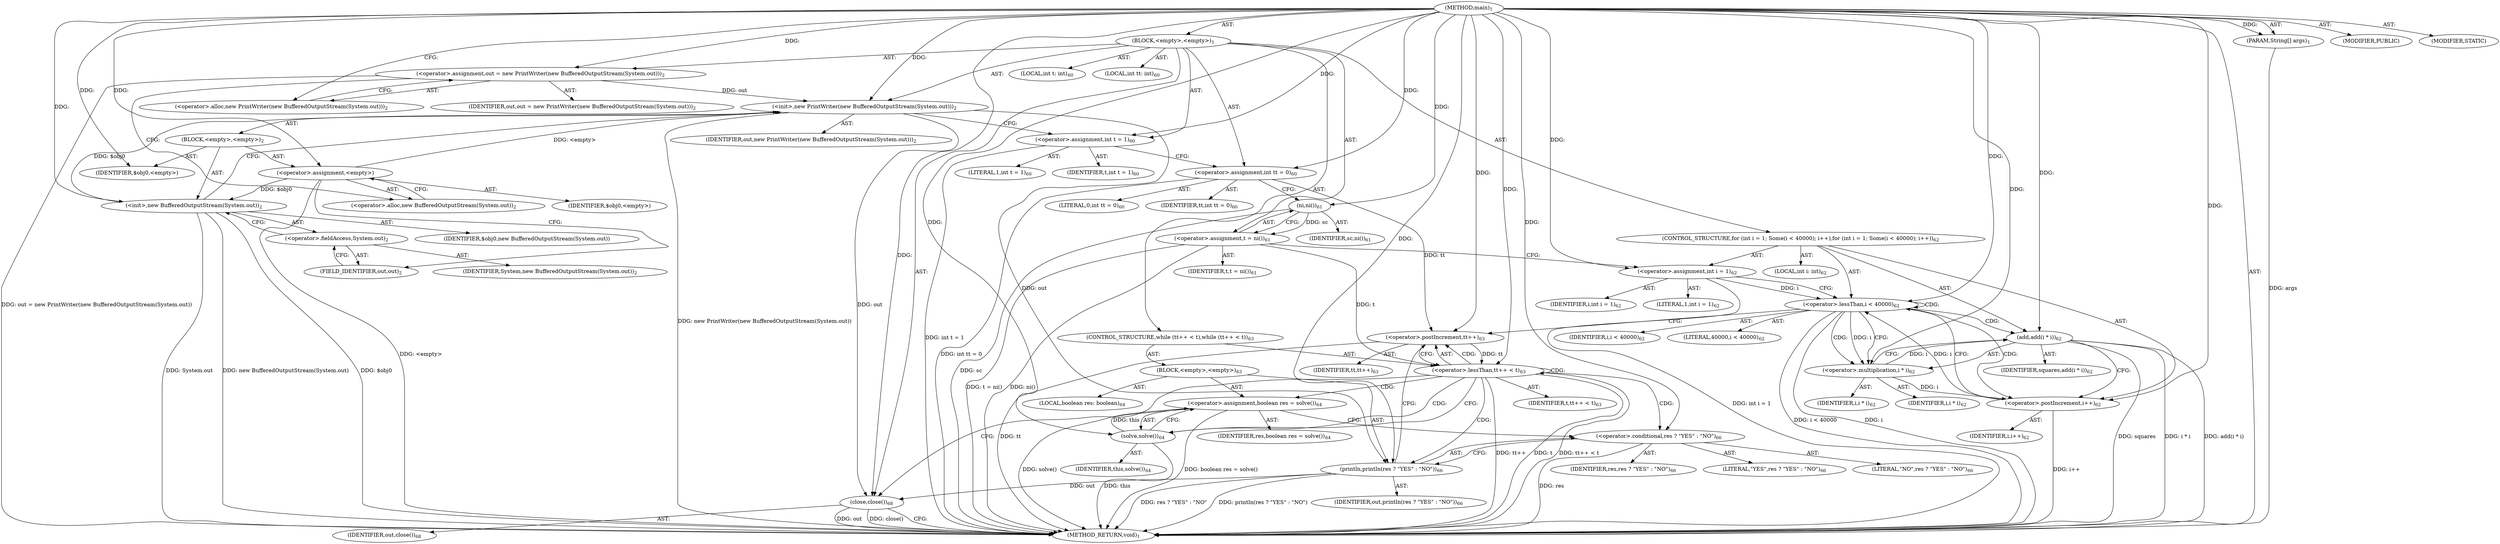 digraph "main" {  
"17" [label = <(METHOD,main)<SUB>1</SUB>> ]
"18" [label = <(PARAM,String[] args)<SUB>1</SUB>> ]
"19" [label = <(BLOCK,&lt;empty&gt;,&lt;empty&gt;)<SUB>1</SUB>> ]
"20" [label = <(&lt;operator&gt;.assignment,out = new PrintWriter(new BufferedOutputStream(System.out)))<SUB>2</SUB>> ]
"21" [label = <(IDENTIFIER,out,out = new PrintWriter(new BufferedOutputStream(System.out)))<SUB>2</SUB>> ]
"22" [label = <(&lt;operator&gt;.alloc,new PrintWriter(new BufferedOutputStream(System.out)))<SUB>2</SUB>> ]
"23" [label = <(&lt;init&gt;,new PrintWriter(new BufferedOutputStream(System.out)))<SUB>2</SUB>> ]
"24" [label = <(IDENTIFIER,out,new PrintWriter(new BufferedOutputStream(System.out)))<SUB>2</SUB>> ]
"25" [label = <(BLOCK,&lt;empty&gt;,&lt;empty&gt;)<SUB>2</SUB>> ]
"26" [label = <(&lt;operator&gt;.assignment,&lt;empty&gt;)> ]
"27" [label = <(IDENTIFIER,$obj0,&lt;empty&gt;)> ]
"28" [label = <(&lt;operator&gt;.alloc,new BufferedOutputStream(System.out))<SUB>2</SUB>> ]
"29" [label = <(&lt;init&gt;,new BufferedOutputStream(System.out))<SUB>2</SUB>> ]
"30" [label = <(IDENTIFIER,$obj0,new BufferedOutputStream(System.out))> ]
"31" [label = <(&lt;operator&gt;.fieldAccess,System.out)<SUB>2</SUB>> ]
"32" [label = <(IDENTIFIER,System,new BufferedOutputStream(System.out))<SUB>2</SUB>> ]
"33" [label = <(FIELD_IDENTIFIER,out,out)<SUB>2</SUB>> ]
"34" [label = <(IDENTIFIER,$obj0,&lt;empty&gt;)> ]
"35" [label = <(LOCAL,int t: int)<SUB>60</SUB>> ]
"36" [label = <(LOCAL,int tt: int)<SUB>60</SUB>> ]
"37" [label = <(&lt;operator&gt;.assignment,int t = 1)<SUB>60</SUB>> ]
"38" [label = <(IDENTIFIER,t,int t = 1)<SUB>60</SUB>> ]
"39" [label = <(LITERAL,1,int t = 1)<SUB>60</SUB>> ]
"40" [label = <(&lt;operator&gt;.assignment,int tt = 0)<SUB>60</SUB>> ]
"41" [label = <(IDENTIFIER,tt,int tt = 0)<SUB>60</SUB>> ]
"42" [label = <(LITERAL,0,int tt = 0)<SUB>60</SUB>> ]
"43" [label = <(&lt;operator&gt;.assignment,t = ni())<SUB>61</SUB>> ]
"44" [label = <(IDENTIFIER,t,t = ni())<SUB>61</SUB>> ]
"45" [label = <(ni,ni())<SUB>61</SUB>> ]
"46" [label = <(IDENTIFIER,sc,ni())<SUB>61</SUB>> ]
"47" [label = <(CONTROL_STRUCTURE,for (int i = 1; Some(i &lt; 40000); i++),for (int i = 1; Some(i &lt; 40000); i++))<SUB>62</SUB>> ]
"48" [label = <(LOCAL,int i: int)<SUB>62</SUB>> ]
"49" [label = <(&lt;operator&gt;.assignment,int i = 1)<SUB>62</SUB>> ]
"50" [label = <(IDENTIFIER,i,int i = 1)<SUB>62</SUB>> ]
"51" [label = <(LITERAL,1,int i = 1)<SUB>62</SUB>> ]
"52" [label = <(&lt;operator&gt;.lessThan,i &lt; 40000)<SUB>62</SUB>> ]
"53" [label = <(IDENTIFIER,i,i &lt; 40000)<SUB>62</SUB>> ]
"54" [label = <(LITERAL,40000,i &lt; 40000)<SUB>62</SUB>> ]
"55" [label = <(&lt;operator&gt;.postIncrement,i++)<SUB>62</SUB>> ]
"56" [label = <(IDENTIFIER,i,i++)<SUB>62</SUB>> ]
"57" [label = <(add,add(i * i))<SUB>62</SUB>> ]
"58" [label = <(IDENTIFIER,squares,add(i * i))<SUB>62</SUB>> ]
"59" [label = <(&lt;operator&gt;.multiplication,i * i)<SUB>62</SUB>> ]
"60" [label = <(IDENTIFIER,i,i * i)<SUB>62</SUB>> ]
"61" [label = <(IDENTIFIER,i,i * i)<SUB>62</SUB>> ]
"62" [label = <(CONTROL_STRUCTURE,while (tt++ &lt; t),while (tt++ &lt; t))<SUB>63</SUB>> ]
"63" [label = <(&lt;operator&gt;.lessThan,tt++ &lt; t)<SUB>63</SUB>> ]
"64" [label = <(&lt;operator&gt;.postIncrement,tt++)<SUB>63</SUB>> ]
"65" [label = <(IDENTIFIER,tt,tt++)<SUB>63</SUB>> ]
"66" [label = <(IDENTIFIER,t,tt++ &lt; t)<SUB>63</SUB>> ]
"67" [label = <(BLOCK,&lt;empty&gt;,&lt;empty&gt;)<SUB>63</SUB>> ]
"68" [label = <(LOCAL,boolean res: boolean)<SUB>64</SUB>> ]
"69" [label = <(&lt;operator&gt;.assignment,boolean res = solve())<SUB>64</SUB>> ]
"70" [label = <(IDENTIFIER,res,boolean res = solve())<SUB>64</SUB>> ]
"71" [label = <(solve,solve())<SUB>64</SUB>> ]
"72" [label = <(IDENTIFIER,this,solve())<SUB>64</SUB>> ]
"73" [label = <(println,println(res ? &quot;YES&quot; : &quot;NO&quot;))<SUB>66</SUB>> ]
"74" [label = <(IDENTIFIER,out,println(res ? &quot;YES&quot; : &quot;NO&quot;))<SUB>66</SUB>> ]
"75" [label = <(&lt;operator&gt;.conditional,res ? &quot;YES&quot; : &quot;NO&quot;)<SUB>66</SUB>> ]
"76" [label = <(IDENTIFIER,res,res ? &quot;YES&quot; : &quot;NO&quot;)<SUB>66</SUB>> ]
"77" [label = <(LITERAL,&quot;YES&quot;,res ? &quot;YES&quot; : &quot;NO&quot;)<SUB>66</SUB>> ]
"78" [label = <(LITERAL,&quot;NO&quot;,res ? &quot;YES&quot; : &quot;NO&quot;)<SUB>66</SUB>> ]
"79" [label = <(close,close())<SUB>68</SUB>> ]
"80" [label = <(IDENTIFIER,out,close())<SUB>68</SUB>> ]
"81" [label = <(MODIFIER,PUBLIC)> ]
"82" [label = <(MODIFIER,STATIC)> ]
"83" [label = <(METHOD_RETURN,void)<SUB>1</SUB>> ]
  "17" -> "18"  [ label = "AST: "] 
  "17" -> "19"  [ label = "AST: "] 
  "17" -> "81"  [ label = "AST: "] 
  "17" -> "82"  [ label = "AST: "] 
  "17" -> "83"  [ label = "AST: "] 
  "19" -> "20"  [ label = "AST: "] 
  "19" -> "23"  [ label = "AST: "] 
  "19" -> "35"  [ label = "AST: "] 
  "19" -> "36"  [ label = "AST: "] 
  "19" -> "37"  [ label = "AST: "] 
  "19" -> "40"  [ label = "AST: "] 
  "19" -> "43"  [ label = "AST: "] 
  "19" -> "47"  [ label = "AST: "] 
  "19" -> "62"  [ label = "AST: "] 
  "19" -> "79"  [ label = "AST: "] 
  "20" -> "21"  [ label = "AST: "] 
  "20" -> "22"  [ label = "AST: "] 
  "23" -> "24"  [ label = "AST: "] 
  "23" -> "25"  [ label = "AST: "] 
  "25" -> "26"  [ label = "AST: "] 
  "25" -> "29"  [ label = "AST: "] 
  "25" -> "34"  [ label = "AST: "] 
  "26" -> "27"  [ label = "AST: "] 
  "26" -> "28"  [ label = "AST: "] 
  "29" -> "30"  [ label = "AST: "] 
  "29" -> "31"  [ label = "AST: "] 
  "31" -> "32"  [ label = "AST: "] 
  "31" -> "33"  [ label = "AST: "] 
  "37" -> "38"  [ label = "AST: "] 
  "37" -> "39"  [ label = "AST: "] 
  "40" -> "41"  [ label = "AST: "] 
  "40" -> "42"  [ label = "AST: "] 
  "43" -> "44"  [ label = "AST: "] 
  "43" -> "45"  [ label = "AST: "] 
  "45" -> "46"  [ label = "AST: "] 
  "47" -> "48"  [ label = "AST: "] 
  "47" -> "49"  [ label = "AST: "] 
  "47" -> "52"  [ label = "AST: "] 
  "47" -> "55"  [ label = "AST: "] 
  "47" -> "57"  [ label = "AST: "] 
  "49" -> "50"  [ label = "AST: "] 
  "49" -> "51"  [ label = "AST: "] 
  "52" -> "53"  [ label = "AST: "] 
  "52" -> "54"  [ label = "AST: "] 
  "55" -> "56"  [ label = "AST: "] 
  "57" -> "58"  [ label = "AST: "] 
  "57" -> "59"  [ label = "AST: "] 
  "59" -> "60"  [ label = "AST: "] 
  "59" -> "61"  [ label = "AST: "] 
  "62" -> "63"  [ label = "AST: "] 
  "62" -> "67"  [ label = "AST: "] 
  "63" -> "64"  [ label = "AST: "] 
  "63" -> "66"  [ label = "AST: "] 
  "64" -> "65"  [ label = "AST: "] 
  "67" -> "68"  [ label = "AST: "] 
  "67" -> "69"  [ label = "AST: "] 
  "67" -> "73"  [ label = "AST: "] 
  "69" -> "70"  [ label = "AST: "] 
  "69" -> "71"  [ label = "AST: "] 
  "71" -> "72"  [ label = "AST: "] 
  "73" -> "74"  [ label = "AST: "] 
  "73" -> "75"  [ label = "AST: "] 
  "75" -> "76"  [ label = "AST: "] 
  "75" -> "77"  [ label = "AST: "] 
  "75" -> "78"  [ label = "AST: "] 
  "79" -> "80"  [ label = "AST: "] 
  "20" -> "28"  [ label = "CFG: "] 
  "23" -> "37"  [ label = "CFG: "] 
  "37" -> "40"  [ label = "CFG: "] 
  "40" -> "45"  [ label = "CFG: "] 
  "43" -> "49"  [ label = "CFG: "] 
  "79" -> "83"  [ label = "CFG: "] 
  "22" -> "20"  [ label = "CFG: "] 
  "45" -> "43"  [ label = "CFG: "] 
  "49" -> "52"  [ label = "CFG: "] 
  "52" -> "59"  [ label = "CFG: "] 
  "52" -> "64"  [ label = "CFG: "] 
  "55" -> "52"  [ label = "CFG: "] 
  "57" -> "55"  [ label = "CFG: "] 
  "63" -> "71"  [ label = "CFG: "] 
  "63" -> "79"  [ label = "CFG: "] 
  "26" -> "33"  [ label = "CFG: "] 
  "29" -> "23"  [ label = "CFG: "] 
  "59" -> "57"  [ label = "CFG: "] 
  "64" -> "63"  [ label = "CFG: "] 
  "69" -> "75"  [ label = "CFG: "] 
  "73" -> "64"  [ label = "CFG: "] 
  "28" -> "26"  [ label = "CFG: "] 
  "31" -> "29"  [ label = "CFG: "] 
  "71" -> "69"  [ label = "CFG: "] 
  "75" -> "73"  [ label = "CFG: "] 
  "33" -> "31"  [ label = "CFG: "] 
  "17" -> "22"  [ label = "CFG: "] 
  "18" -> "83"  [ label = "DDG: args"] 
  "20" -> "83"  [ label = "DDG: out = new PrintWriter(new BufferedOutputStream(System.out))"] 
  "26" -> "83"  [ label = "DDG: &lt;empty&gt;"] 
  "29" -> "83"  [ label = "DDG: $obj0"] 
  "29" -> "83"  [ label = "DDG: System.out"] 
  "29" -> "83"  [ label = "DDG: new BufferedOutputStream(System.out)"] 
  "23" -> "83"  [ label = "DDG: new PrintWriter(new BufferedOutputStream(System.out))"] 
  "37" -> "83"  [ label = "DDG: int t = 1"] 
  "40" -> "83"  [ label = "DDG: int tt = 0"] 
  "43" -> "83"  [ label = "DDG: ni()"] 
  "43" -> "83"  [ label = "DDG: t = ni()"] 
  "49" -> "83"  [ label = "DDG: int i = 1"] 
  "52" -> "83"  [ label = "DDG: i"] 
  "52" -> "83"  [ label = "DDG: i &lt; 40000"] 
  "64" -> "83"  [ label = "DDG: tt"] 
  "63" -> "83"  [ label = "DDG: tt++"] 
  "63" -> "83"  [ label = "DDG: t"] 
  "63" -> "83"  [ label = "DDG: tt++ &lt; t"] 
  "79" -> "83"  [ label = "DDG: out"] 
  "79" -> "83"  [ label = "DDG: close()"] 
  "69" -> "83"  [ label = "DDG: solve()"] 
  "69" -> "83"  [ label = "DDG: boolean res = solve()"] 
  "75" -> "83"  [ label = "DDG: res"] 
  "73" -> "83"  [ label = "DDG: res ? &quot;YES&quot; : &quot;NO&quot;"] 
  "73" -> "83"  [ label = "DDG: println(res ? &quot;YES&quot; : &quot;NO&quot;)"] 
  "57" -> "83"  [ label = "DDG: i * i"] 
  "57" -> "83"  [ label = "DDG: add(i * i)"] 
  "55" -> "83"  [ label = "DDG: i++"] 
  "45" -> "83"  [ label = "DDG: sc"] 
  "57" -> "83"  [ label = "DDG: squares"] 
  "71" -> "83"  [ label = "DDG: this"] 
  "17" -> "18"  [ label = "DDG: "] 
  "17" -> "20"  [ label = "DDG: "] 
  "17" -> "37"  [ label = "DDG: "] 
  "17" -> "40"  [ label = "DDG: "] 
  "45" -> "43"  [ label = "DDG: sc"] 
  "20" -> "23"  [ label = "DDG: out"] 
  "17" -> "23"  [ label = "DDG: "] 
  "26" -> "23"  [ label = "DDG: &lt;empty&gt;"] 
  "29" -> "23"  [ label = "DDG: $obj0"] 
  "17" -> "49"  [ label = "DDG: "] 
  "23" -> "79"  [ label = "DDG: out"] 
  "73" -> "79"  [ label = "DDG: out"] 
  "17" -> "79"  [ label = "DDG: "] 
  "17" -> "26"  [ label = "DDG: "] 
  "17" -> "34"  [ label = "DDG: "] 
  "17" -> "45"  [ label = "DDG: "] 
  "49" -> "52"  [ label = "DDG: i"] 
  "55" -> "52"  [ label = "DDG: i"] 
  "17" -> "52"  [ label = "DDG: "] 
  "59" -> "55"  [ label = "DDG: i"] 
  "17" -> "55"  [ label = "DDG: "] 
  "17" -> "57"  [ label = "DDG: "] 
  "59" -> "57"  [ label = "DDG: i"] 
  "64" -> "63"  [ label = "DDG: tt"] 
  "43" -> "63"  [ label = "DDG: t"] 
  "17" -> "63"  [ label = "DDG: "] 
  "71" -> "69"  [ label = "DDG: this"] 
  "26" -> "29"  [ label = "DDG: $obj0"] 
  "17" -> "29"  [ label = "DDG: "] 
  "52" -> "59"  [ label = "DDG: i"] 
  "17" -> "59"  [ label = "DDG: "] 
  "40" -> "64"  [ label = "DDG: tt"] 
  "17" -> "64"  [ label = "DDG: "] 
  "23" -> "73"  [ label = "DDG: out"] 
  "17" -> "73"  [ label = "DDG: "] 
  "17" -> "71"  [ label = "DDG: "] 
  "17" -> "75"  [ label = "DDG: "] 
  "52" -> "57"  [ label = "CDG: "] 
  "52" -> "52"  [ label = "CDG: "] 
  "52" -> "59"  [ label = "CDG: "] 
  "52" -> "55"  [ label = "CDG: "] 
  "63" -> "73"  [ label = "CDG: "] 
  "63" -> "64"  [ label = "CDG: "] 
  "63" -> "71"  [ label = "CDG: "] 
  "63" -> "75"  [ label = "CDG: "] 
  "63" -> "69"  [ label = "CDG: "] 
  "63" -> "63"  [ label = "CDG: "] 
}
